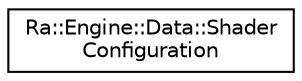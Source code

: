 digraph "Graphical Class Hierarchy"
{
 // INTERACTIVE_SVG=YES
 // LATEX_PDF_SIZE
  edge [fontname="Helvetica",fontsize="10",labelfontname="Helvetica",labelfontsize="10"];
  node [fontname="Helvetica",fontsize="10",shape=record];
  rankdir="LR";
  Node0 [label="Ra::Engine::Data::Shader\lConfiguration",height=0.2,width=0.4,color="black", fillcolor="white", style="filled",URL="$classRa_1_1Engine_1_1Data_1_1ShaderConfiguration.html",tooltip=" "];
}
